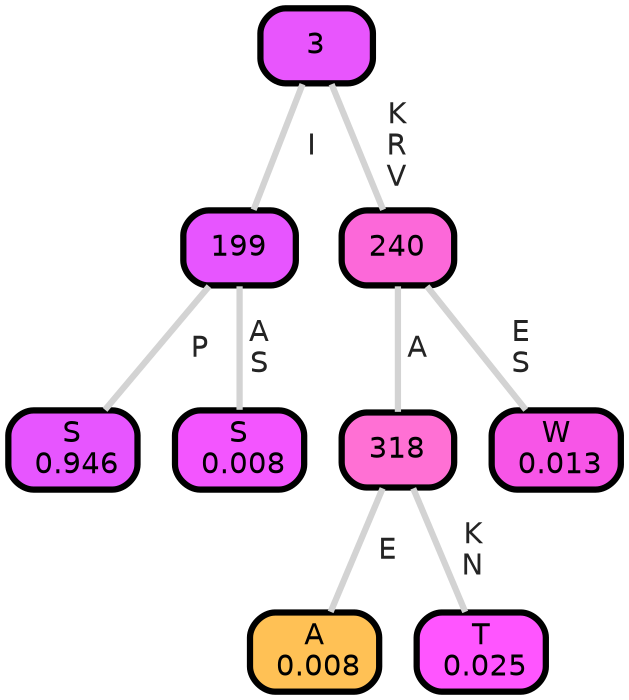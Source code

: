 graph Tree {
node [shape=box, style="filled, rounded",color="black",penwidth="3",fontcolor="black",                 fontname=helvetica] ;
graph [ranksep="0 equally", splines=straight,                 bgcolor=transparent, dpi=200] ;
edge [fontname=helvetica, fontweight=bold,fontcolor=grey14,color=lightgray] ;
0 [label="S
 0.946", fillcolor="#e755ff"] ;
1 [label="199", fillcolor="#e755ff"] ;
2 [label="S
 0.008", fillcolor="#f355ff"] ;
3 [label="3", fillcolor="#e855fd"] ;
4 [label="A
 0.008", fillcolor="#ffc155"] ;
5 [label="318", fillcolor="#ff70d4"] ;
6 [label="T
 0.025", fillcolor="#ff55ff"] ;
7 [label="240", fillcolor="#fc68d9"] ;
8 [label="W
 0.013", fillcolor="#f755e7"] ;
1 -- 0 [label=" P",penwidth=3] ;
1 -- 2 [label=" A\n S",penwidth=3] ;
3 -- 1 [label=" I",penwidth=3] ;
3 -- 7 [label=" K\n R\n V",penwidth=3] ;
5 -- 4 [label=" E",penwidth=3] ;
5 -- 6 [label=" K\n N",penwidth=3] ;
7 -- 5 [label=" A",penwidth=3] ;
7 -- 8 [label=" E\n S",penwidth=3] ;
{rank = same;}}

